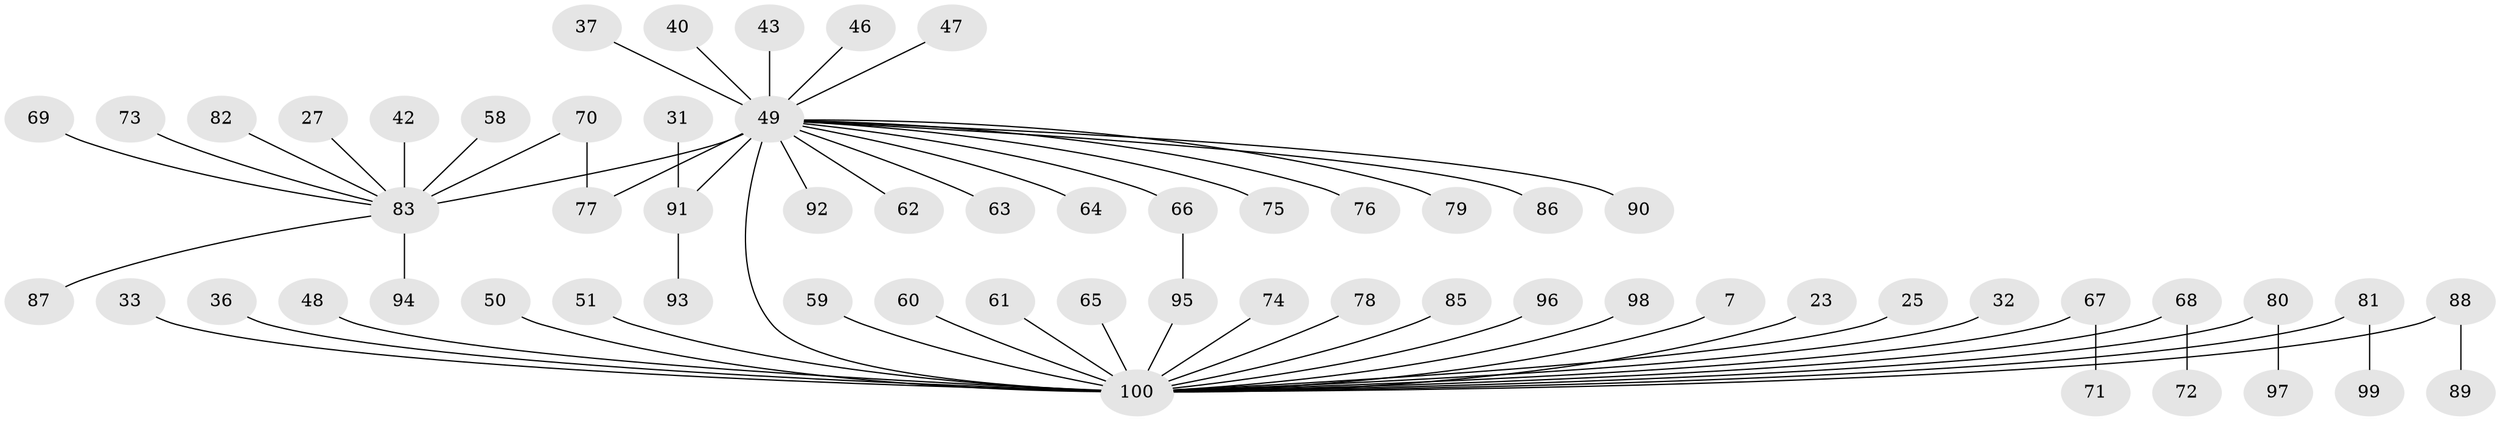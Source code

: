 // original degree distribution, {7: 0.02, 24: 0.01, 5: 0.02, 13: 0.01, 4: 0.02, 11: 0.01, 1: 0.56, 2: 0.25, 6: 0.02, 3: 0.08}
// Generated by graph-tools (version 1.1) at 2025/51/03/04/25 21:51:02]
// undirected, 60 vertices, 61 edges
graph export_dot {
graph [start="1"]
  node [color=gray90,style=filled];
  7;
  23 [super="+9"];
  25;
  27;
  31;
  32;
  33;
  36;
  37;
  40;
  42 [super="+41"];
  43;
  46 [super="+26"];
  47;
  48 [super="+22"];
  49 [super="+35+2"];
  50;
  51 [super="+44"];
  58 [super="+28"];
  59;
  60 [super="+55"];
  61;
  62;
  63;
  64;
  65 [super="+13"];
  66;
  67;
  68;
  69;
  70;
  71;
  72;
  73;
  74 [super="+52"];
  75;
  76;
  77 [super="+56+57"];
  78;
  79;
  80;
  81;
  82;
  83 [super="+1+19+38"];
  85;
  86;
  87;
  88 [super="+84"];
  89;
  90 [super="+10"];
  91 [super="+12"];
  92;
  93;
  94 [super="+53"];
  95;
  96 [super="+54"];
  97;
  98 [super="+21"];
  99;
  100 [super="+39+29+11"];
  7 -- 100;
  23 -- 100;
  25 -- 100;
  27 -- 83;
  31 -- 91;
  32 -- 100;
  33 -- 100;
  36 -- 100;
  37 -- 49;
  40 -- 49;
  42 -- 83;
  43 -- 49;
  46 -- 49;
  47 -- 49;
  48 -- 100;
  49 -- 91 [weight=3];
  49 -- 79;
  49 -- 64;
  49 -- 66;
  49 -- 75;
  49 -- 76;
  49 -- 83 [weight=3];
  49 -- 86;
  49 -- 92;
  49 -- 100 [weight=6];
  49 -- 62;
  49 -- 63;
  49 -- 90;
  49 -- 77;
  50 -- 100;
  51 -- 100;
  58 -- 83;
  59 -- 100;
  60 -- 100;
  61 -- 100;
  65 -- 100;
  66 -- 95;
  67 -- 71;
  67 -- 100;
  68 -- 72;
  68 -- 100;
  69 -- 83;
  70 -- 83;
  70 -- 77;
  73 -- 83;
  74 -- 100;
  78 -- 100;
  80 -- 97;
  80 -- 100;
  81 -- 99;
  81 -- 100;
  82 -- 83;
  83 -- 87;
  83 -- 94;
  85 -- 100;
  88 -- 89;
  88 -- 100;
  91 -- 93;
  95 -- 100;
  96 -- 100;
  98 -- 100;
}
